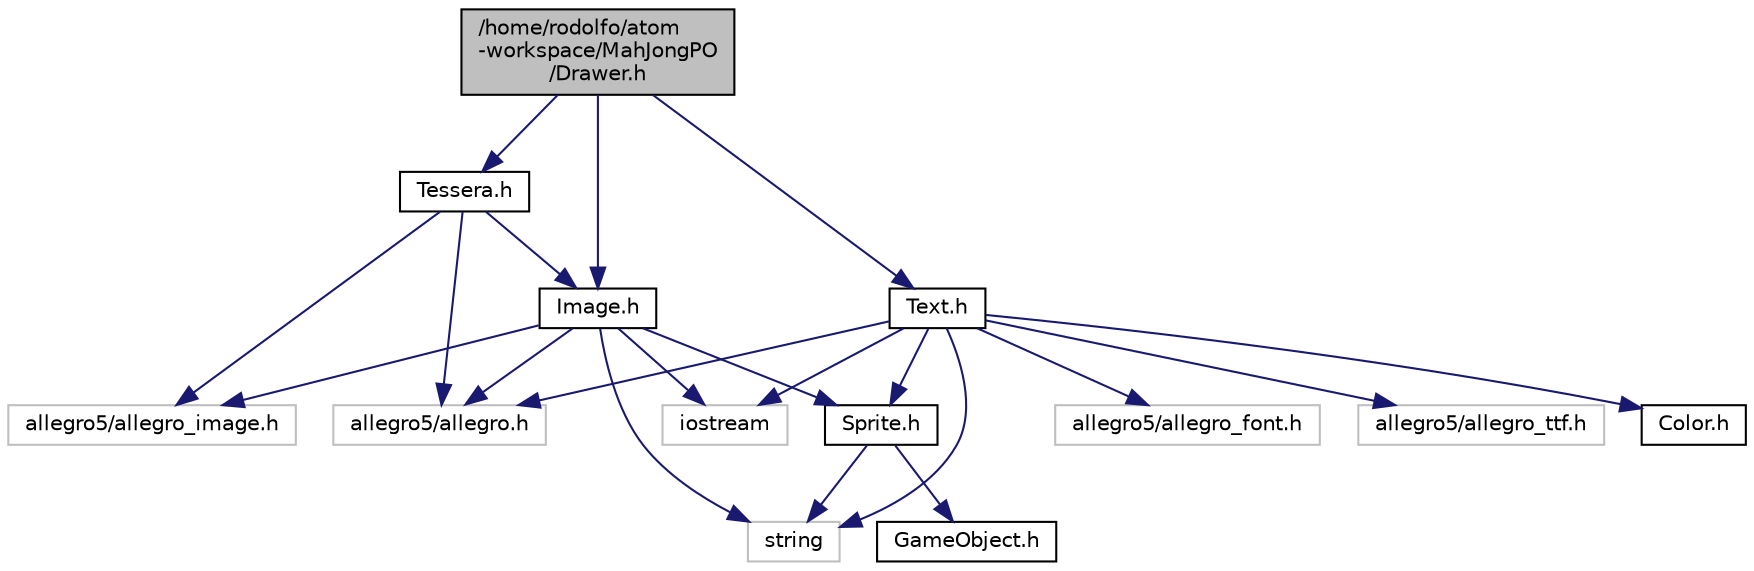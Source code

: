 digraph "/home/rodolfo/atom-workspace/MahJongPO/Drawer.h"
{
  edge [fontname="Helvetica",fontsize="10",labelfontname="Helvetica",labelfontsize="10"];
  node [fontname="Helvetica",fontsize="10",shape=record];
  Node0 [label="/home/rodolfo/atom\l-workspace/MahJongPO\l/Drawer.h",height=0.2,width=0.4,color="black", fillcolor="grey75", style="filled", fontcolor="black"];
  Node0 -> Node1 [color="midnightblue",fontsize="10",style="solid"];
  Node1 [label="Image.h",height=0.2,width=0.4,color="black", fillcolor="white", style="filled",URL="$_image_8h.html"];
  Node1 -> Node2 [color="midnightblue",fontsize="10",style="solid"];
  Node2 [label="Sprite.h",height=0.2,width=0.4,color="black", fillcolor="white", style="filled",URL="$_sprite_8h.html"];
  Node2 -> Node3 [color="midnightblue",fontsize="10",style="solid"];
  Node3 [label="GameObject.h",height=0.2,width=0.4,color="black", fillcolor="white", style="filled",URL="$_game_object_8h.html"];
  Node2 -> Node4 [color="midnightblue",fontsize="10",style="solid"];
  Node4 [label="string",height=0.2,width=0.4,color="grey75", fillcolor="white", style="filled"];
  Node1 -> Node5 [color="midnightblue",fontsize="10",style="solid"];
  Node5 [label="allegro5/allegro.h",height=0.2,width=0.4,color="grey75", fillcolor="white", style="filled"];
  Node1 -> Node6 [color="midnightblue",fontsize="10",style="solid"];
  Node6 [label="allegro5/allegro_image.h",height=0.2,width=0.4,color="grey75", fillcolor="white", style="filled"];
  Node1 -> Node7 [color="midnightblue",fontsize="10",style="solid"];
  Node7 [label="iostream",height=0.2,width=0.4,color="grey75", fillcolor="white", style="filled"];
  Node1 -> Node4 [color="midnightblue",fontsize="10",style="solid"];
  Node0 -> Node8 [color="midnightblue",fontsize="10",style="solid"];
  Node8 [label="Text.h",height=0.2,width=0.4,color="black", fillcolor="white", style="filled",URL="$_text_8h.html"];
  Node8 -> Node7 [color="midnightblue",fontsize="10",style="solid"];
  Node8 -> Node4 [color="midnightblue",fontsize="10",style="solid"];
  Node8 -> Node5 [color="midnightblue",fontsize="10",style="solid"];
  Node8 -> Node9 [color="midnightblue",fontsize="10",style="solid"];
  Node9 [label="allegro5/allegro_font.h",height=0.2,width=0.4,color="grey75", fillcolor="white", style="filled"];
  Node8 -> Node10 [color="midnightblue",fontsize="10",style="solid"];
  Node10 [label="allegro5/allegro_ttf.h",height=0.2,width=0.4,color="grey75", fillcolor="white", style="filled"];
  Node8 -> Node2 [color="midnightblue",fontsize="10",style="solid"];
  Node8 -> Node11 [color="midnightblue",fontsize="10",style="solid"];
  Node11 [label="Color.h",height=0.2,width=0.4,color="black", fillcolor="white", style="filled",URL="$_color_8h.html"];
  Node0 -> Node12 [color="midnightblue",fontsize="10",style="solid"];
  Node12 [label="Tessera.h",height=0.2,width=0.4,color="black", fillcolor="white", style="filled",URL="$_tessera_8h.html"];
  Node12 -> Node5 [color="midnightblue",fontsize="10",style="solid"];
  Node12 -> Node6 [color="midnightblue",fontsize="10",style="solid"];
  Node12 -> Node1 [color="midnightblue",fontsize="10",style="solid"];
}

